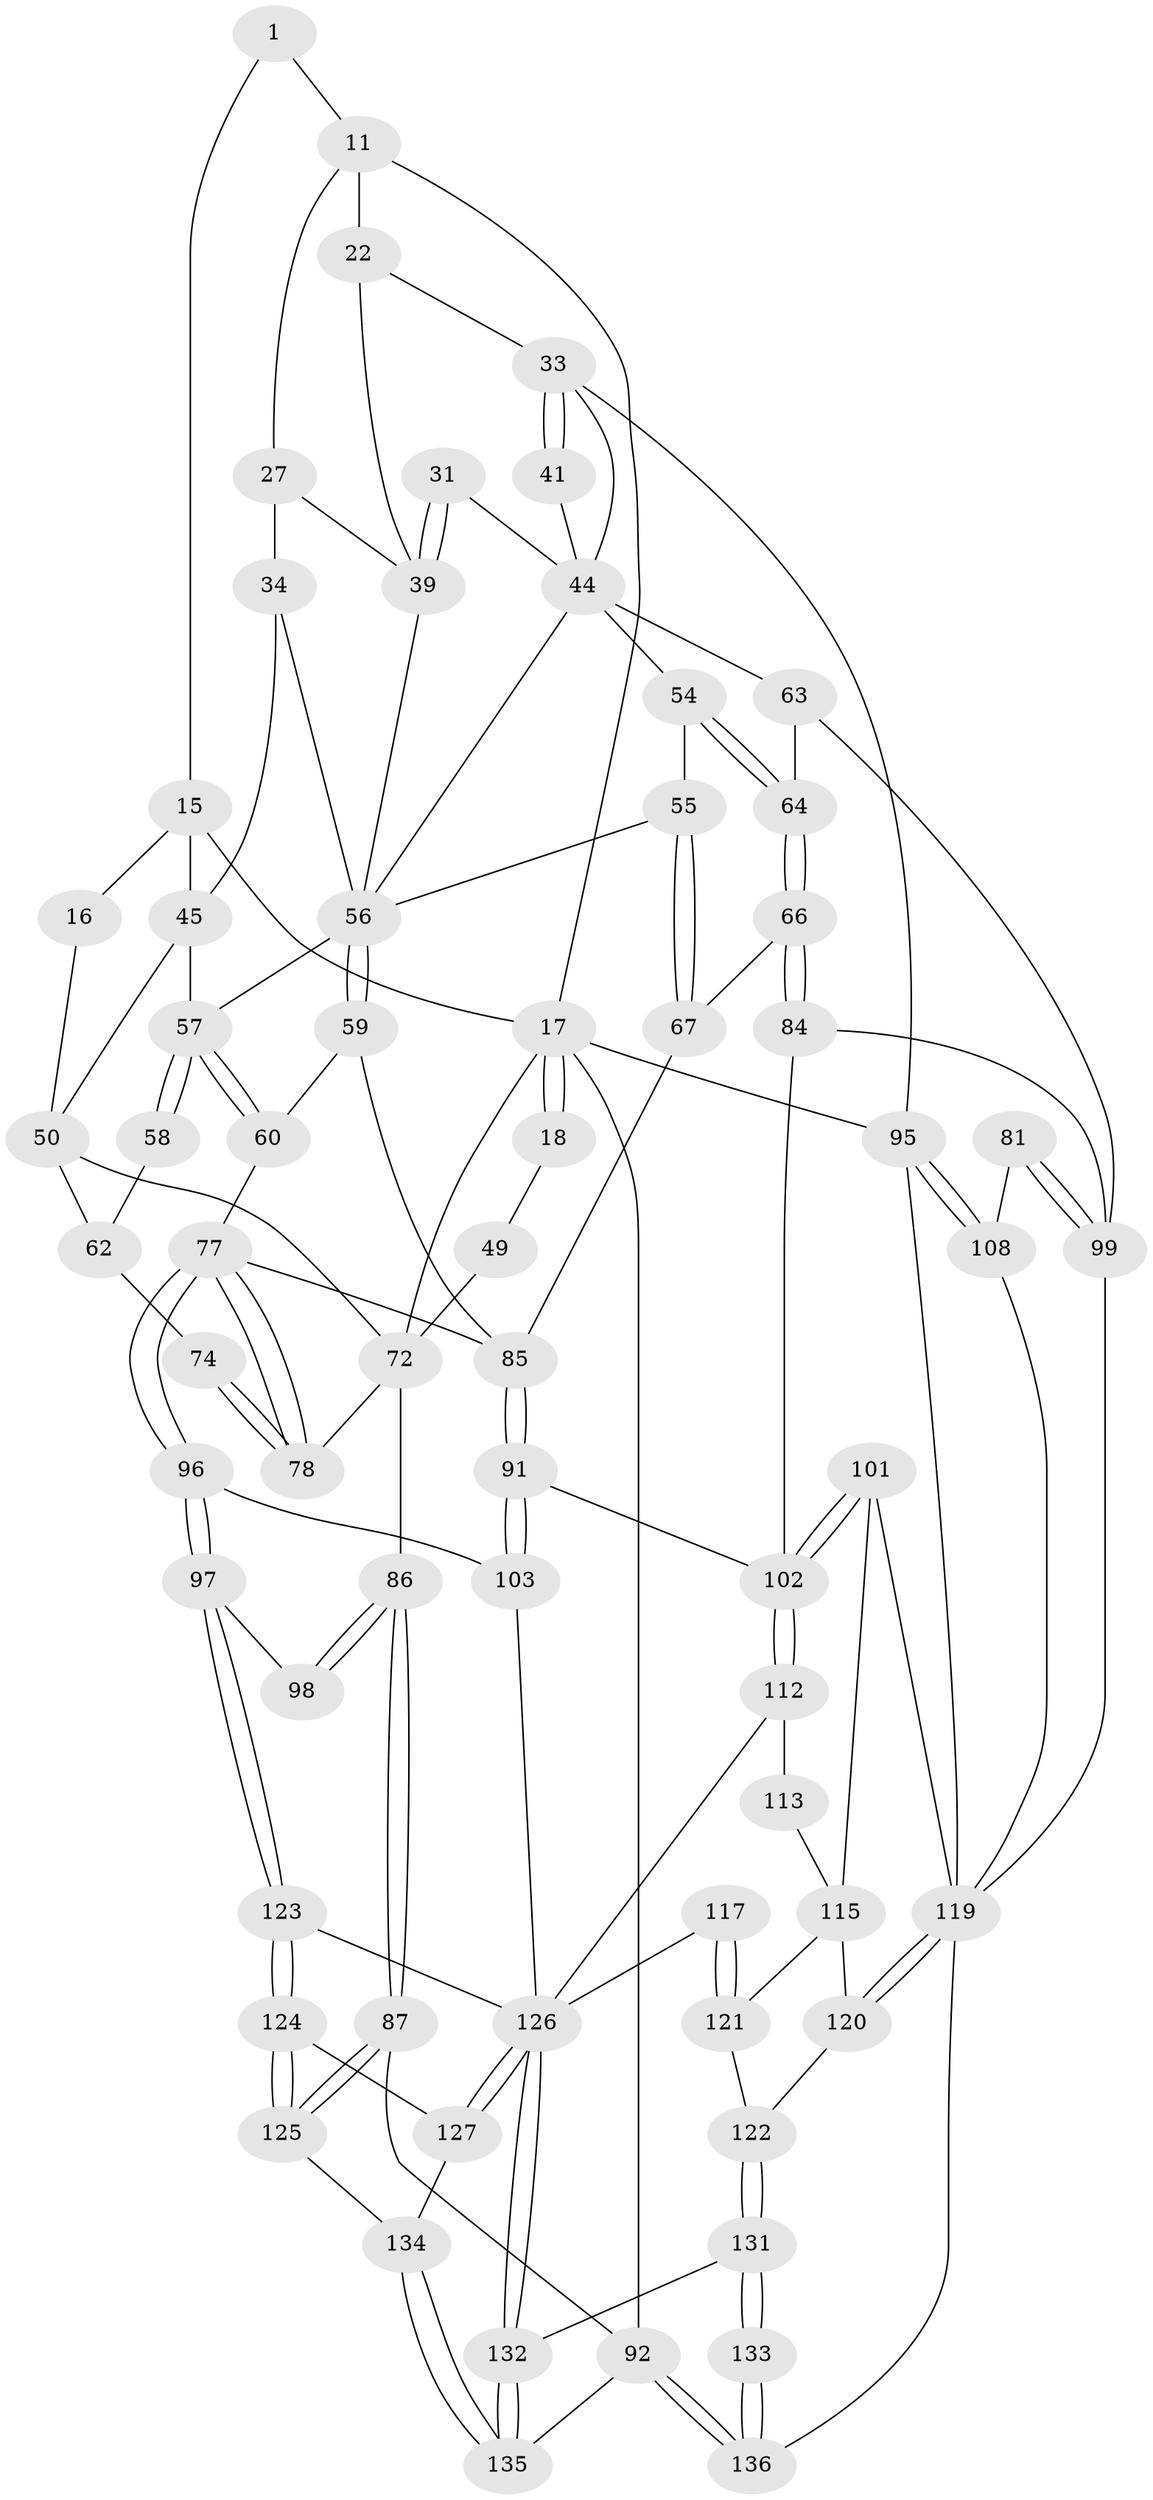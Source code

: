 // original degree distribution, {3: 0.014705882352941176, 4: 0.25735294117647056, 5: 0.4852941176470588, 6: 0.2426470588235294}
// Generated by graph-tools (version 1.1) at 2025/02/03/09/25 05:02:24]
// undirected, 68 vertices, 147 edges
graph export_dot {
graph [start="1"]
  node [color=gray90,style=filled];
  1 [pos="+0.4585756237991252+0"];
  11 [pos="+0.6331581204518314+0.06272282601809301",super="+2+3"];
  15 [pos="+0.2968599635832998+0.21031817235787126",super="+9"];
  16 [pos="+0.20892444736065943+0.2078631888074659"];
  17 [pos="+0.08512718952498484+0.1349197997817964",super="+10+5"];
  18 [pos="+0+0.17324025139854435"];
  22 [pos="+0.7242373848165996+0.08694087845068547",super="+21"];
  27 [pos="+0.6063834835105636+0.13216180692727544",super="+12"];
  31 [pos="+0.7437413140263869+0.2227981232637913"];
  33 [pos="+1+0.25525910574090804",super="+28+29"];
  34 [pos="+0.5256528704558602+0.19015170416727245",super="+13"];
  39 [pos="+0.6654976392780734+0.2588672052402441",super="+26+25"];
  41 [pos="+0.872427253571287+0.348145414048435"];
  44 [pos="+0.6588761998649534+0.27356241942470505",super="+43+42"];
  45 [pos="+0.27703628228003735+0.3383848261915016",super="+24"];
  49 [pos="+0+0.29719949061067713"];
  50 [pos="+0.23304586699841362+0.3814758471060027",super="+46+19"];
  54 [pos="+0.6393515650681182+0.3258506371985865"];
  55 [pos="+0.5927078860404639+0.35686736160192084"];
  56 [pos="+0.5011695389784682+0.37178021080163115",super="+40"];
  57 [pos="+0.3522476727309492+0.4306955254381495",super="+37+38+47"];
  58 [pos="+0.3355555399412499+0.4201819100479665"];
  59 [pos="+0.49639429701682597+0.38852658803164125"];
  60 [pos="+0.3891803607903129+0.47473360651347485"];
  62 [pos="+0.2533445891138978+0.3981573485087794",super="+61"];
  63 [pos="+0.8185172808510445+0.400548816617027"];
  64 [pos="+0.7133872500275391+0.414805531935209"];
  66 [pos="+0.6633873828548991+0.503925188864568"];
  67 [pos="+0.6341785484020778+0.49723455450339177"];
  72 [pos="+0.17443982505521177+0.5318187866139762",super="+51+65"];
  74 [pos="+0.28238627471211186+0.45406057378371995",super="+70"];
  77 [pos="+0.3792468205023603+0.5514228492421763",super="+76"];
  78 [pos="+0.3446507973828974+0.5436574389464935",super="+71"];
  81 [pos="+0.9475960997277901+0.5526202075790634"];
  84 [pos="+0.7034109782195443+0.5588279016839677"];
  85 [pos="+0.5258840317434267+0.5567964225183354",super="+75"];
  86 [pos="+0+0.6570388270262644",super="+69+68+73"];
  87 [pos="+0+0.7892910980930391"];
  91 [pos="+0.539017769398196+0.5942797493256988"];
  92 [pos="+1+1",super="+88"];
  95 [pos="+1+0.6948814178654684",super="+79"];
  96 [pos="+0.3758377258403874+0.5741060421952543"];
  97 [pos="+0.1912575847239759+0.675922688405867"];
  98 [pos="+0.12963303704125295+0.59063230741052"];
  99 [pos="+0.8448469378755413+0.6130886900447441",super="+83+82"];
  101 [pos="+0.6871332179352556+0.6773453535300158"];
  102 [pos="+0.6731073791108533+0.6556204224514317",super="+90"];
  103 [pos="+0.3949556502251859+0.6776901420898942"];
  108 [pos="+0.9431635808635943+0.69668149470389",super="+80"];
  112 [pos="+0.5902155050715051+0.7022409004125305",super="+105"];
  113 [pos="+0.5869461309367425+0.7069278196484681"];
  115 [pos="+0.5951588527724512+0.7361292984679089",super="+114"];
  117 [pos="+0.4434745072237288+0.8003824363099578"];
  119 [pos="+0.7567150084936588+0.8255084545655667",super="+111+100+110+109"];
  120 [pos="+0.7131523765339239+0.7901475245665055"];
  121 [pos="+0.6287890415838913+0.7954628857607846",super="+116"];
  122 [pos="+0.6379438399882924+0.7990707907529826"];
  123 [pos="+0.2024248672207042+0.709448998560764"];
  124 [pos="+0.18602979455170435+0.7856992480376925"];
  125 [pos="+0+0.8284590097589908"];
  126 [pos="+0.3918733893748022+1",super="+118+106+107"];
  127 [pos="+0.22071947550893428+0.8451593858522324"];
  131 [pos="+0.44817215325073095+1"];
  132 [pos="+0.40740108972672756+1"];
  133 [pos="+0.6381742807022958+1"];
  134 [pos="+0.08775445004878843+0.9243240306180188"];
  135 [pos="+0.23101673286114788+1"];
  136 [pos="+1+1",super="+129+130+128"];
  1 -- 11;
  1 -- 15;
  11 -- 22 [weight=2];
  11 -- 27;
  11 -- 17;
  15 -- 16 [weight=2];
  15 -- 17;
  15 -- 45 [weight=2];
  16 -- 50;
  17 -- 18 [weight=2];
  17 -- 18;
  17 -- 72;
  17 -- 92 [weight=2];
  17 -- 95;
  18 -- 49;
  22 -- 33;
  22 -- 39;
  27 -- 34 [weight=2];
  27 -- 39;
  31 -- 39 [weight=2];
  31 -- 39;
  31 -- 44;
  33 -- 41 [weight=2];
  33 -- 41;
  33 -- 95;
  33 -- 44;
  34 -- 45;
  34 -- 56;
  39 -- 56;
  41 -- 44;
  44 -- 54;
  44 -- 56;
  44 -- 63;
  45 -- 57 [weight=2];
  45 -- 50;
  49 -- 72 [weight=2];
  50 -- 62;
  50 -- 72 [weight=2];
  54 -- 55;
  54 -- 64;
  54 -- 64;
  55 -- 56;
  55 -- 67;
  55 -- 67;
  56 -- 59;
  56 -- 59;
  56 -- 57;
  57 -- 58 [weight=2];
  57 -- 58;
  57 -- 60;
  57 -- 60;
  58 -- 62;
  59 -- 60;
  59 -- 85;
  60 -- 77;
  62 -- 74 [weight=2];
  63 -- 64;
  63 -- 99;
  64 -- 66;
  64 -- 66;
  66 -- 67;
  66 -- 84;
  66 -- 84;
  67 -- 85;
  72 -- 78;
  72 -- 86 [weight=3];
  74 -- 78 [weight=2];
  74 -- 78;
  77 -- 78;
  77 -- 78;
  77 -- 96;
  77 -- 96;
  77 -- 85;
  81 -- 99 [weight=2];
  81 -- 99;
  81 -- 108;
  84 -- 99;
  84 -- 102;
  85 -- 91;
  85 -- 91;
  86 -- 87;
  86 -- 87;
  86 -- 98 [weight=2];
  86 -- 98;
  87 -- 125;
  87 -- 125;
  87 -- 92;
  91 -- 103;
  91 -- 103;
  91 -- 102;
  92 -- 136 [weight=2];
  92 -- 136;
  92 -- 135;
  95 -- 108 [weight=2];
  95 -- 108;
  95 -- 119;
  96 -- 97;
  96 -- 97;
  96 -- 103;
  97 -- 98;
  97 -- 123;
  97 -- 123;
  99 -- 119;
  101 -- 102;
  101 -- 102;
  101 -- 119;
  101 -- 115;
  102 -- 112 [weight=2];
  102 -- 112;
  103 -- 126;
  108 -- 119;
  112 -- 113 [weight=2];
  112 -- 126;
  113 -- 115;
  115 -- 121;
  115 -- 120;
  117 -- 121 [weight=2];
  117 -- 121;
  117 -- 126;
  119 -- 120;
  119 -- 120;
  119 -- 136 [weight=3];
  120 -- 122;
  121 -- 122;
  122 -- 131;
  122 -- 131;
  123 -- 124;
  123 -- 124;
  123 -- 126;
  124 -- 125;
  124 -- 125;
  124 -- 127;
  125 -- 134;
  126 -- 127;
  126 -- 127;
  126 -- 132;
  126 -- 132;
  127 -- 134;
  131 -- 132;
  131 -- 133;
  131 -- 133;
  132 -- 135;
  132 -- 135;
  133 -- 136 [weight=2];
  133 -- 136;
  134 -- 135;
  134 -- 135;
}
